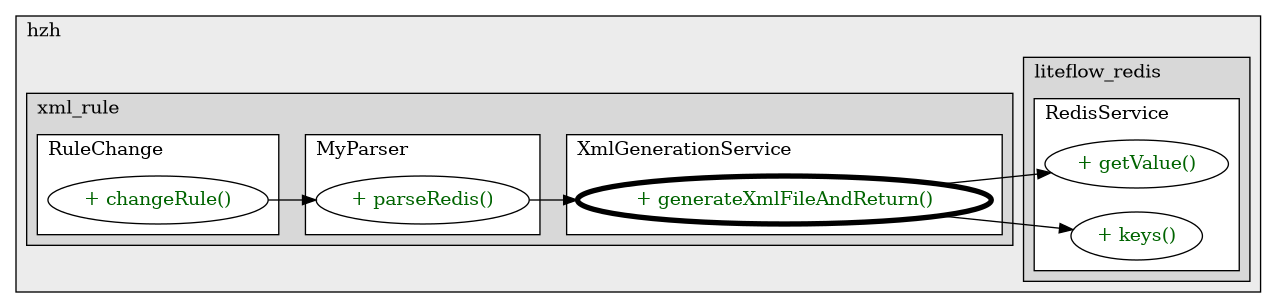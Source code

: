 @startuml

/' diagram meta data start
config=CallConfiguration;
{
  "rootMethod": "com.hzh.xml_rule.service.XmlGenerationService#generateXmlFileAndReturn()",
  "projectClassification": {
    "searchMode": "OpenProject", // OpenProject, AllProjects
    "includedProjects": "",
    "pathEndKeywords": "*.impl",
    "isClientPath": "",
    "isClientName": "",
    "isTestPath": "",
    "isTestName": "",
    "isMappingPath": "",
    "isMappingName": "",
    "isDataAccessPath": "",
    "isDataAccessName": "",
    "isDataStructurePath": "",
    "isDataStructureName": "",
    "isInterfaceStructuresPath": "",
    "isInterfaceStructuresName": "",
    "isEntryPointPath": "",
    "isEntryPointName": "",
    "treatFinalFieldsAsMandatory": false
  },
  "graphRestriction": {
    "classPackageExcludeFilter": "",
    "classPackageIncludeFilter": "",
    "classNameExcludeFilter": "",
    "classNameIncludeFilter": "",
    "methodNameExcludeFilter": "",
    "methodNameIncludeFilter": "",
    "removeByInheritance": "", // inheritance/annotation based filtering is done in a second step
    "removeByAnnotation": "",
    "removeByClassPackage": "", // cleanup the graph after inheritance/annotation based filtering is done
    "removeByClassName": "",
    "cutMappings": false,
    "cutEnum": true,
    "cutTests": true,
    "cutClient": true,
    "cutDataAccess": true,
    "cutInterfaceStructures": true,
    "cutDataStructures": true,
    "cutGetterAndSetter": true,
    "cutConstructors": true
  },
  "graphTraversal": {
    "forwardDepth": 3,
    "backwardDepth": 3,
    "classPackageExcludeFilter": "",
    "classPackageIncludeFilter": "",
    "classNameExcludeFilter": "",
    "classNameIncludeFilter": "",
    "methodNameExcludeFilter": "",
    "methodNameIncludeFilter": "",
    "hideMappings": false,
    "hideDataStructures": false,
    "hidePrivateMethods": true,
    "hideInterfaceCalls": true, // indirection: implementation -> interface (is hidden) -> implementation
    "onlyShowApplicationEntryPoints": false, // root node is included
    "useMethodCallsForStructureDiagram": "ForwardOnly" // ForwardOnly, BothDirections, No
  },
  "details": {
    "aggregation": "GroupByClass", // ByClass, GroupByClass, None
    "showMethodParametersTypes": false,
    "showMethodParametersNames": false,
    "showMethodReturnType": false,
    "showPackageLevels": 2,
    "showCallOrder": false,
    "edgeMode": "MethodsOnly", // TypesOnly, MethodsOnly, TypesAndMethods, MethodsAndDirectTypeUsage
    "showDetailedClassStructure": false
  },
  "rootClass": "com.hzh.xml_rule.service.XmlGenerationService",
  "extensionCallbackMethod": "" // qualified.class.name#methodName - signature: public static String method(String)
}
diagram meta data end '/



digraph g {
    rankdir="LR"
    splines=polyline
    

'nodes 
subgraph cluster_103830 { 
   	label=hzh
	labeljust=l
	fillcolor="#ececec"
	style=filled
   
   subgraph cluster_1723121232 { 
   	label=liteflow_redis
	labeljust=l
	fillcolor="#d8d8d8"
	style=filled
   
   subgraph cluster_409555580 { 
   	label=RedisService
	labeljust=l
	fillcolor=white
	style=filled
   
   RedisService1875115772XXXgetValue1808118735[
	label="+ getValue()"
	style=filled
	fillcolor=white
	tooltip="RedisService

null"
	fontcolor=darkgreen
];

RedisService1875115772XXXkeys0[
	label="+ keys()"
	style=filled
	fillcolor=white
	tooltip="RedisService

null"
	fontcolor=darkgreen
];
} 
} 

subgraph cluster_325436548 { 
   	label=xml_rule
	labeljust=l
	fillcolor="#d8d8d8"
	style=filled
   
   subgraph cluster_1415854564 { 
   	label=XmlGenerationService
	labeljust=l
	fillcolor=white
	style=filled
   
   XmlGenerationService1802036080XXXgenerateXmlFileAndReturn0[
	label="+ generateXmlFileAndReturn()"
	style=filled
	fillcolor=white
	tooltip="XmlGenerationService

null"
	penwidth=4
	fontcolor=darkgreen
];
} 

subgraph cluster_1556330581 { 
   	label=MyParser
	labeljust=l
	fillcolor=white
	style=filled
   
   MyParser1515377842XXXparseRedis1839184593[
	label="+ parseRedis()"
	style=filled
	fillcolor=white
	tooltip="MyParser

null"
	fontcolor=darkgreen
];
} 

subgraph cluster_859572082 { 
   	label=RuleChange
	labeljust=l
	fillcolor=white
	style=filled
   
   RuleChange830649384XXXchangeRule0[
	label="+ changeRule()"
	style=filled
	fillcolor=white
	tooltip="RuleChange

null"
	fontcolor=darkgreen
];
} 
} 
} 

'edges    
MyParser1515377842XXXparseRedis1839184593 -> XmlGenerationService1802036080XXXgenerateXmlFileAndReturn0;
RuleChange830649384XXXchangeRule0 -> MyParser1515377842XXXparseRedis1839184593;
XmlGenerationService1802036080XXXgenerateXmlFileAndReturn0 -> RedisService1875115772XXXgetValue1808118735;
XmlGenerationService1802036080XXXgenerateXmlFileAndReturn0 -> RedisService1875115772XXXkeys0;
    
}
@enduml